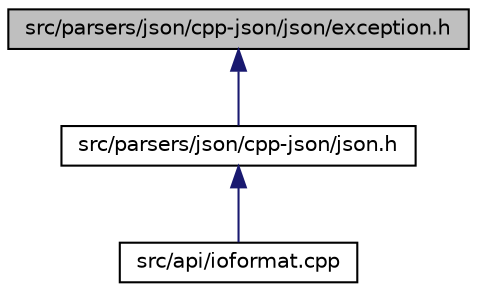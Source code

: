 digraph G
{
 // INTERACTIVE_SVG=YES
  edge [fontname="Helvetica",fontsize="10",labelfontname="Helvetica",labelfontsize="10"];
  node [fontname="Helvetica",fontsize="10",shape=record];
  Node1 [label="src/parsers/json/cpp-json/json/exception.h",height=0.2,width=0.4,color="black", fillcolor="grey75", style="filled" fontcolor="black"];
  Node1 -> Node2 [dir="back",color="midnightblue",fontsize="10",style="solid",fontname="Helvetica"];
  Node2 [label="src/parsers/json/cpp-json/json.h",height=0.2,width=0.4,color="black", fillcolor="white", style="filled",URL="$d4/d05/json_8h.html"];
  Node2 -> Node3 [dir="back",color="midnightblue",fontsize="10",style="solid",fontname="Helvetica"];
  Node3 [label="src/api/ioformat.cpp",height=0.2,width=0.4,color="black", fillcolor="white", style="filled",URL="$d2/d50/ioformat_8cpp.html"];
}
